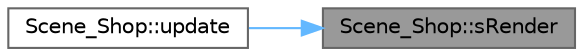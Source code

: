 digraph "Scene_Shop::sRender"
{
 // LATEX_PDF_SIZE
  bgcolor="transparent";
  edge [fontname=Helvetica,fontsize=10,labelfontname=Helvetica,labelfontsize=10];
  node [fontname=Helvetica,fontsize=10,shape=box,height=0.2,width=0.4];
  rankdir="RL";
  Node1 [id="Node000001",label="Scene_Shop::sRender",height=0.2,width=0.4,color="gray40", fillcolor="grey60", style="filled", fontcolor="black",tooltip="pure virtual method to render everything in the window in every frame="];
  Node1 -> Node2 [id="edge2_Node000001_Node000002",dir="back",color="steelblue1",style="solid",tooltip=" "];
  Node2 [id="Node000002",label="Scene_Shop::update",height=0.2,width=0.4,color="grey40", fillcolor="white", style="filled",URL="$class_scene___shop.html#a27666a0b2a6fd5aec323a22c873a25f0",tooltip="constructor that receives a pointer to the game engine"];
}
